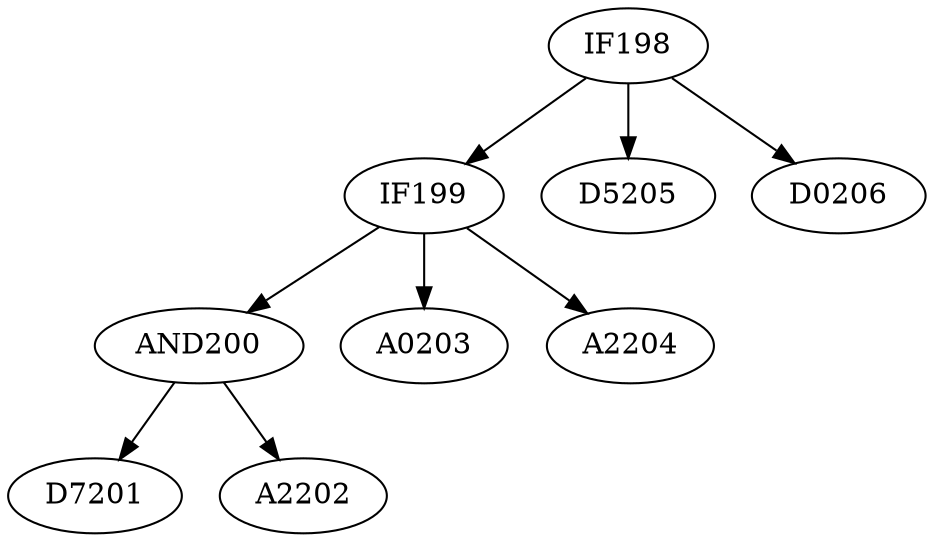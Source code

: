 digraph T {
	AND200 -> D7201
	AND200 -> A2202
	IF199 -> AND200
	IF199 -> A0203
	IF199 -> A2204
	IF198 -> IF199
	IF198 -> D5205
	IF198 -> D0206
}
